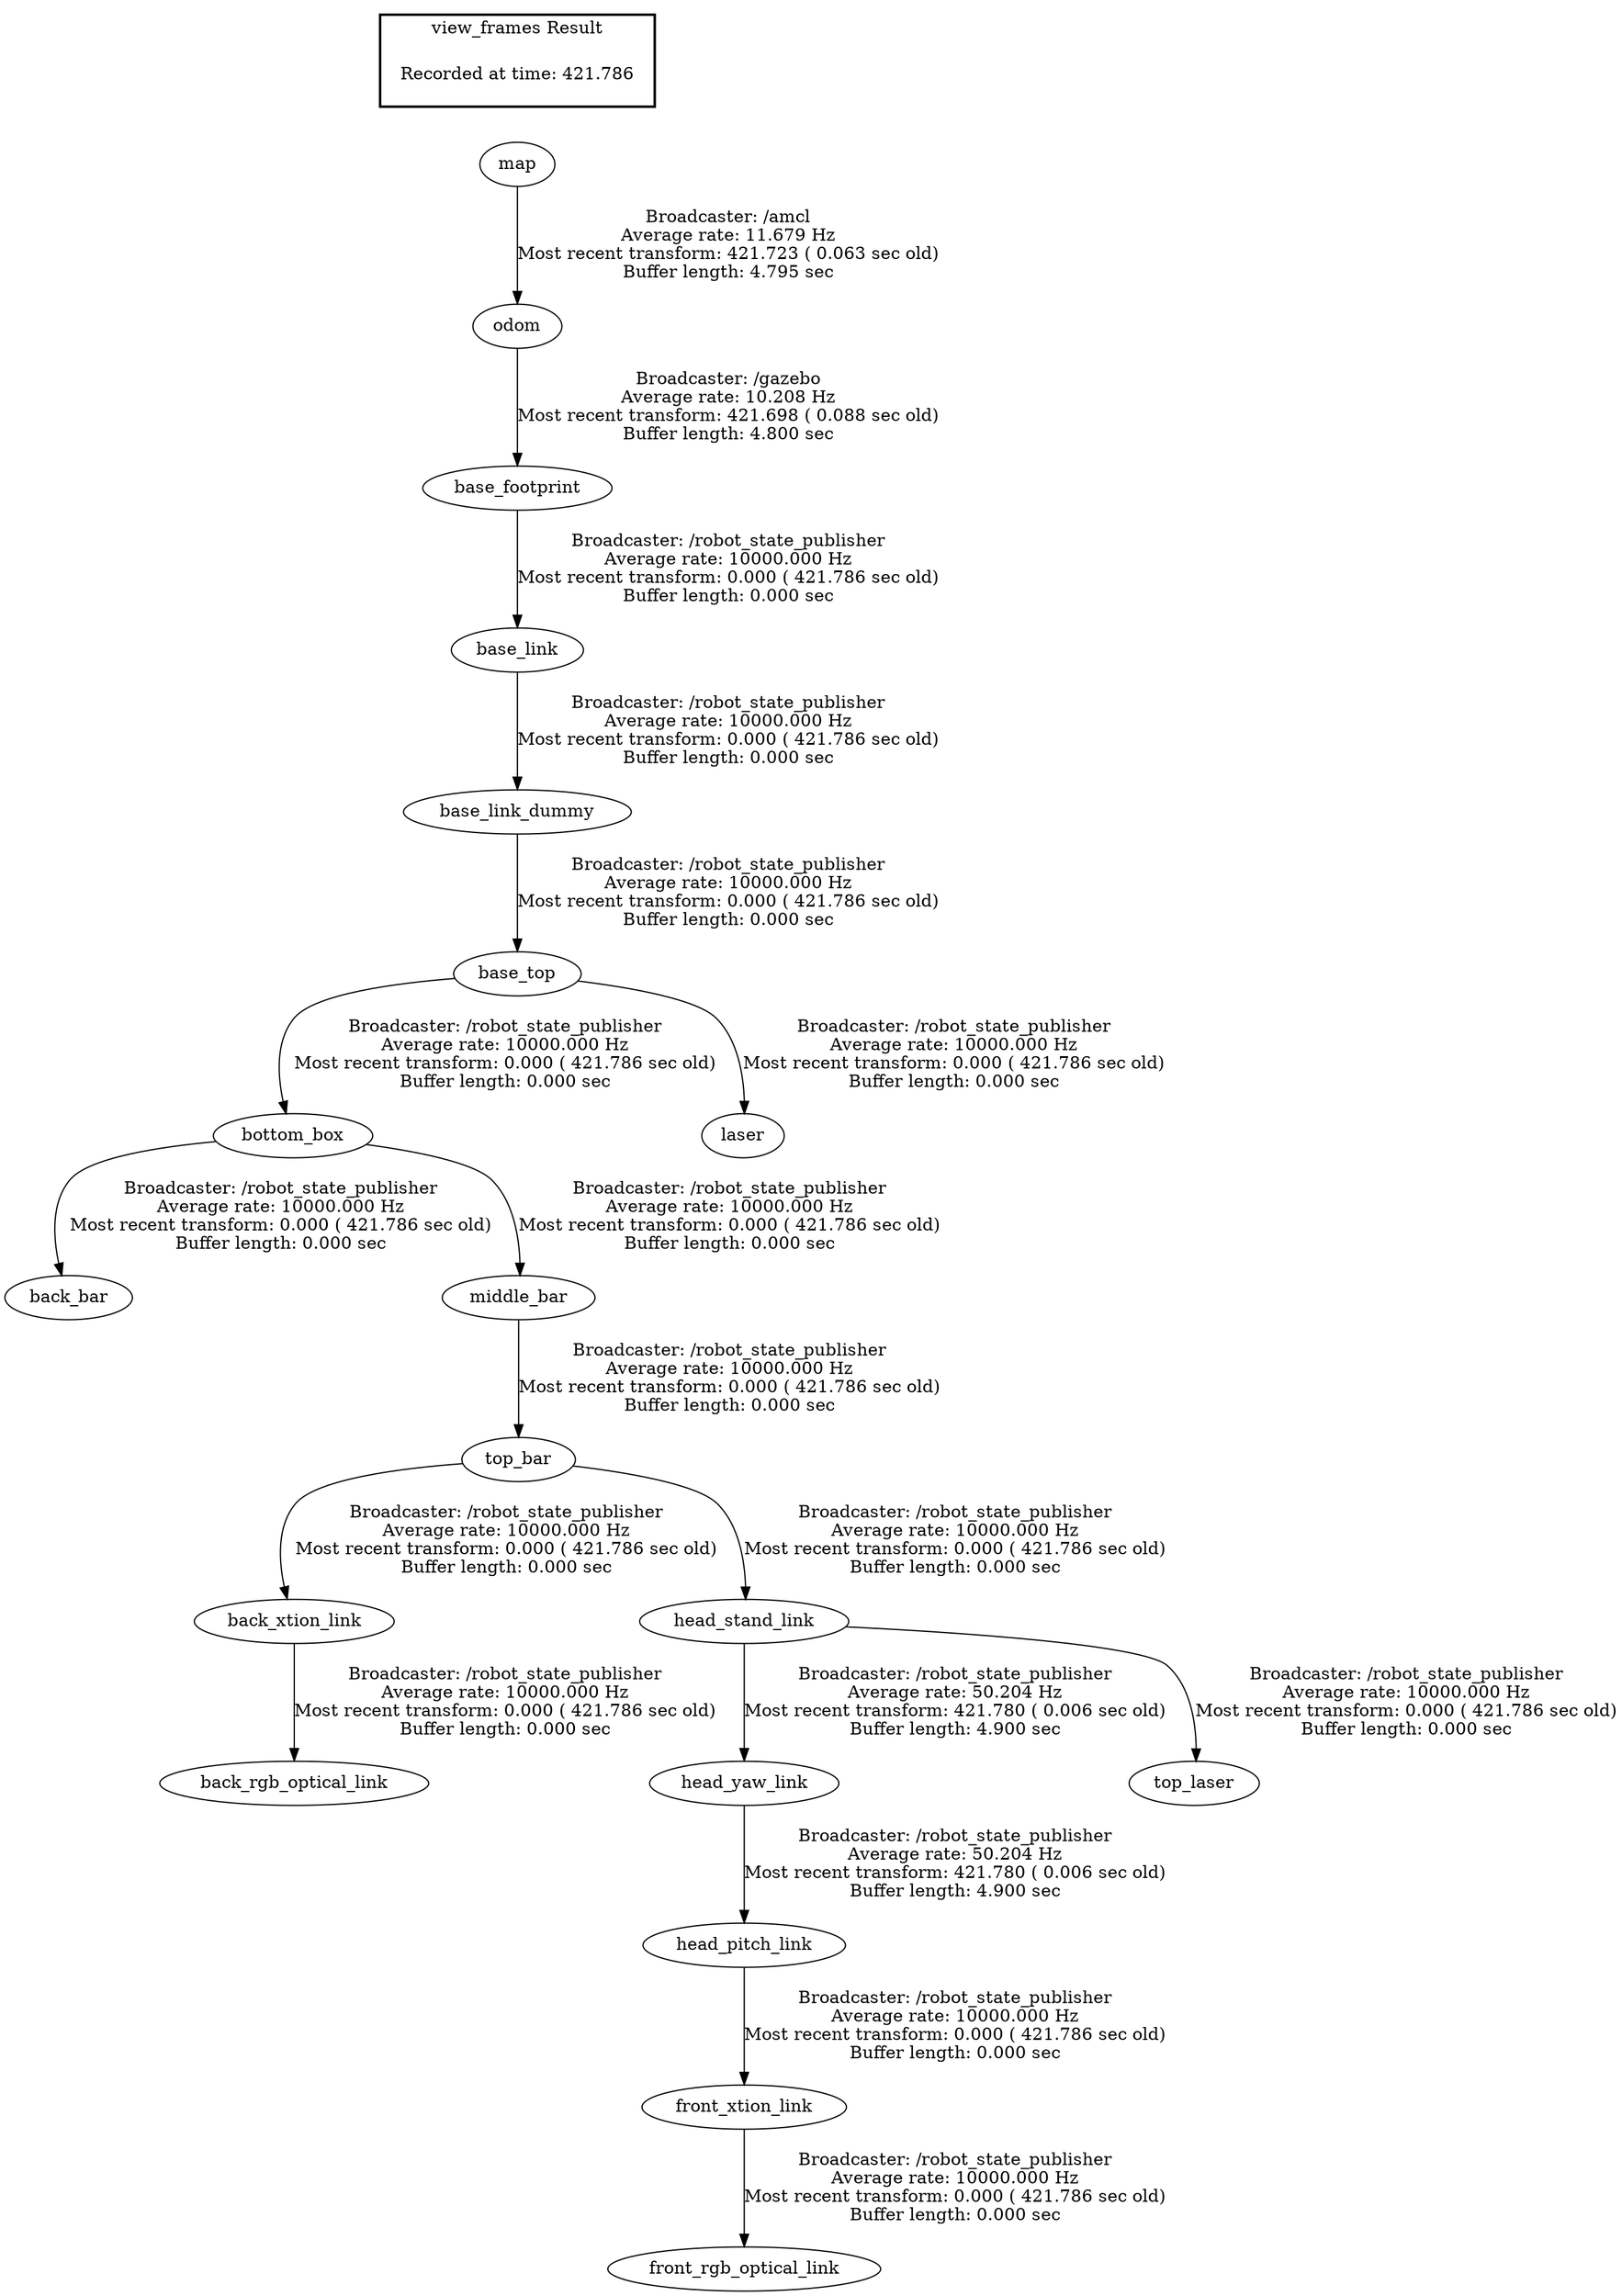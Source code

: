 digraph G {
"back_xtion_link" -> "back_rgb_optical_link"[label="Broadcaster: /robot_state_publisher\nAverage rate: 10000.000 Hz\nMost recent transform: 0.000 ( 421.786 sec old)\nBuffer length: 0.000 sec\n"];
"top_bar" -> "back_xtion_link"[label="Broadcaster: /robot_state_publisher\nAverage rate: 10000.000 Hz\nMost recent transform: 0.000 ( 421.786 sec old)\nBuffer length: 0.000 sec\n"];
"base_footprint" -> "base_link"[label="Broadcaster: /robot_state_publisher\nAverage rate: 10000.000 Hz\nMost recent transform: 0.000 ( 421.786 sec old)\nBuffer length: 0.000 sec\n"];
"odom" -> "base_footprint"[label="Broadcaster: /gazebo\nAverage rate: 10.208 Hz\nMost recent transform: 421.698 ( 0.088 sec old)\nBuffer length: 4.800 sec\n"];
"base_link" -> "base_link_dummy"[label="Broadcaster: /robot_state_publisher\nAverage rate: 10000.000 Hz\nMost recent transform: 0.000 ( 421.786 sec old)\nBuffer length: 0.000 sec\n"];
"base_top" -> "bottom_box"[label="Broadcaster: /robot_state_publisher\nAverage rate: 10000.000 Hz\nMost recent transform: 0.000 ( 421.786 sec old)\nBuffer length: 0.000 sec\n"];
"base_link_dummy" -> "base_top"[label="Broadcaster: /robot_state_publisher\nAverage rate: 10000.000 Hz\nMost recent transform: 0.000 ( 421.786 sec old)\nBuffer length: 0.000 sec\n"];
"base_top" -> "laser"[label="Broadcaster: /robot_state_publisher\nAverage rate: 10000.000 Hz\nMost recent transform: 0.000 ( 421.786 sec old)\nBuffer length: 0.000 sec\n"];
"bottom_box" -> "back_bar"[label="Broadcaster: /robot_state_publisher\nAverage rate: 10000.000 Hz\nMost recent transform: 0.000 ( 421.786 sec old)\nBuffer length: 0.000 sec\n"];
"bottom_box" -> "middle_bar"[label="Broadcaster: /robot_state_publisher\nAverage rate: 10000.000 Hz\nMost recent transform: 0.000 ( 421.786 sec old)\nBuffer length: 0.000 sec\n"];
"front_xtion_link" -> "front_rgb_optical_link"[label="Broadcaster: /robot_state_publisher\nAverage rate: 10000.000 Hz\nMost recent transform: 0.000 ( 421.786 sec old)\nBuffer length: 0.000 sec\n"];
"head_pitch_link" -> "front_xtion_link"[label="Broadcaster: /robot_state_publisher\nAverage rate: 10000.000 Hz\nMost recent transform: 0.000 ( 421.786 sec old)\nBuffer length: 0.000 sec\n"];
"head_yaw_link" -> "head_pitch_link"[label="Broadcaster: /robot_state_publisher\nAverage rate: 50.204 Hz\nMost recent transform: 421.780 ( 0.006 sec old)\nBuffer length: 4.900 sec\n"];
"top_bar" -> "head_stand_link"[label="Broadcaster: /robot_state_publisher\nAverage rate: 10000.000 Hz\nMost recent transform: 0.000 ( 421.786 sec old)\nBuffer length: 0.000 sec\n"];
"middle_bar" -> "top_bar"[label="Broadcaster: /robot_state_publisher\nAverage rate: 10000.000 Hz\nMost recent transform: 0.000 ( 421.786 sec old)\nBuffer length: 0.000 sec\n"];
"head_stand_link" -> "top_laser"[label="Broadcaster: /robot_state_publisher\nAverage rate: 10000.000 Hz\nMost recent transform: 0.000 ( 421.786 sec old)\nBuffer length: 0.000 sec\n"];
"head_stand_link" -> "head_yaw_link"[label="Broadcaster: /robot_state_publisher\nAverage rate: 50.204 Hz\nMost recent transform: 421.780 ( 0.006 sec old)\nBuffer length: 4.900 sec\n"];
"map" -> "odom"[label="Broadcaster: /amcl\nAverage rate: 11.679 Hz\nMost recent transform: 421.723 ( 0.063 sec old)\nBuffer length: 4.795 sec\n"];
edge [style=invis];
 subgraph cluster_legend { style=bold; color=black; label ="view_frames Result";
"Recorded at time: 421.786"[ shape=plaintext ] ;
 }->"map";
}